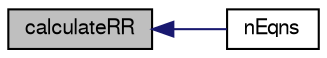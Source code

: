 digraph "calculateRR"
{
  bgcolor="transparent";
  edge [fontname="FreeSans",fontsize="10",labelfontname="FreeSans",labelfontsize="10"];
  node [fontname="FreeSans",fontsize="10",shape=record];
  rankdir="LR";
  Node75 [label="calculateRR",height=0.2,width=0.4,color="black", fillcolor="grey75", style="filled", fontcolor="black"];
  Node75 -> Node76 [dir="back",color="midnightblue",fontsize="10",style="solid",fontname="FreeSans"];
  Node76 [label="nEqns",height=0.2,width=0.4,color="black",URL="$a29794.html#aab278677ce254c726b8859d3832ec12f",tooltip="Number of ODE&#39;s to solve. "];
}
